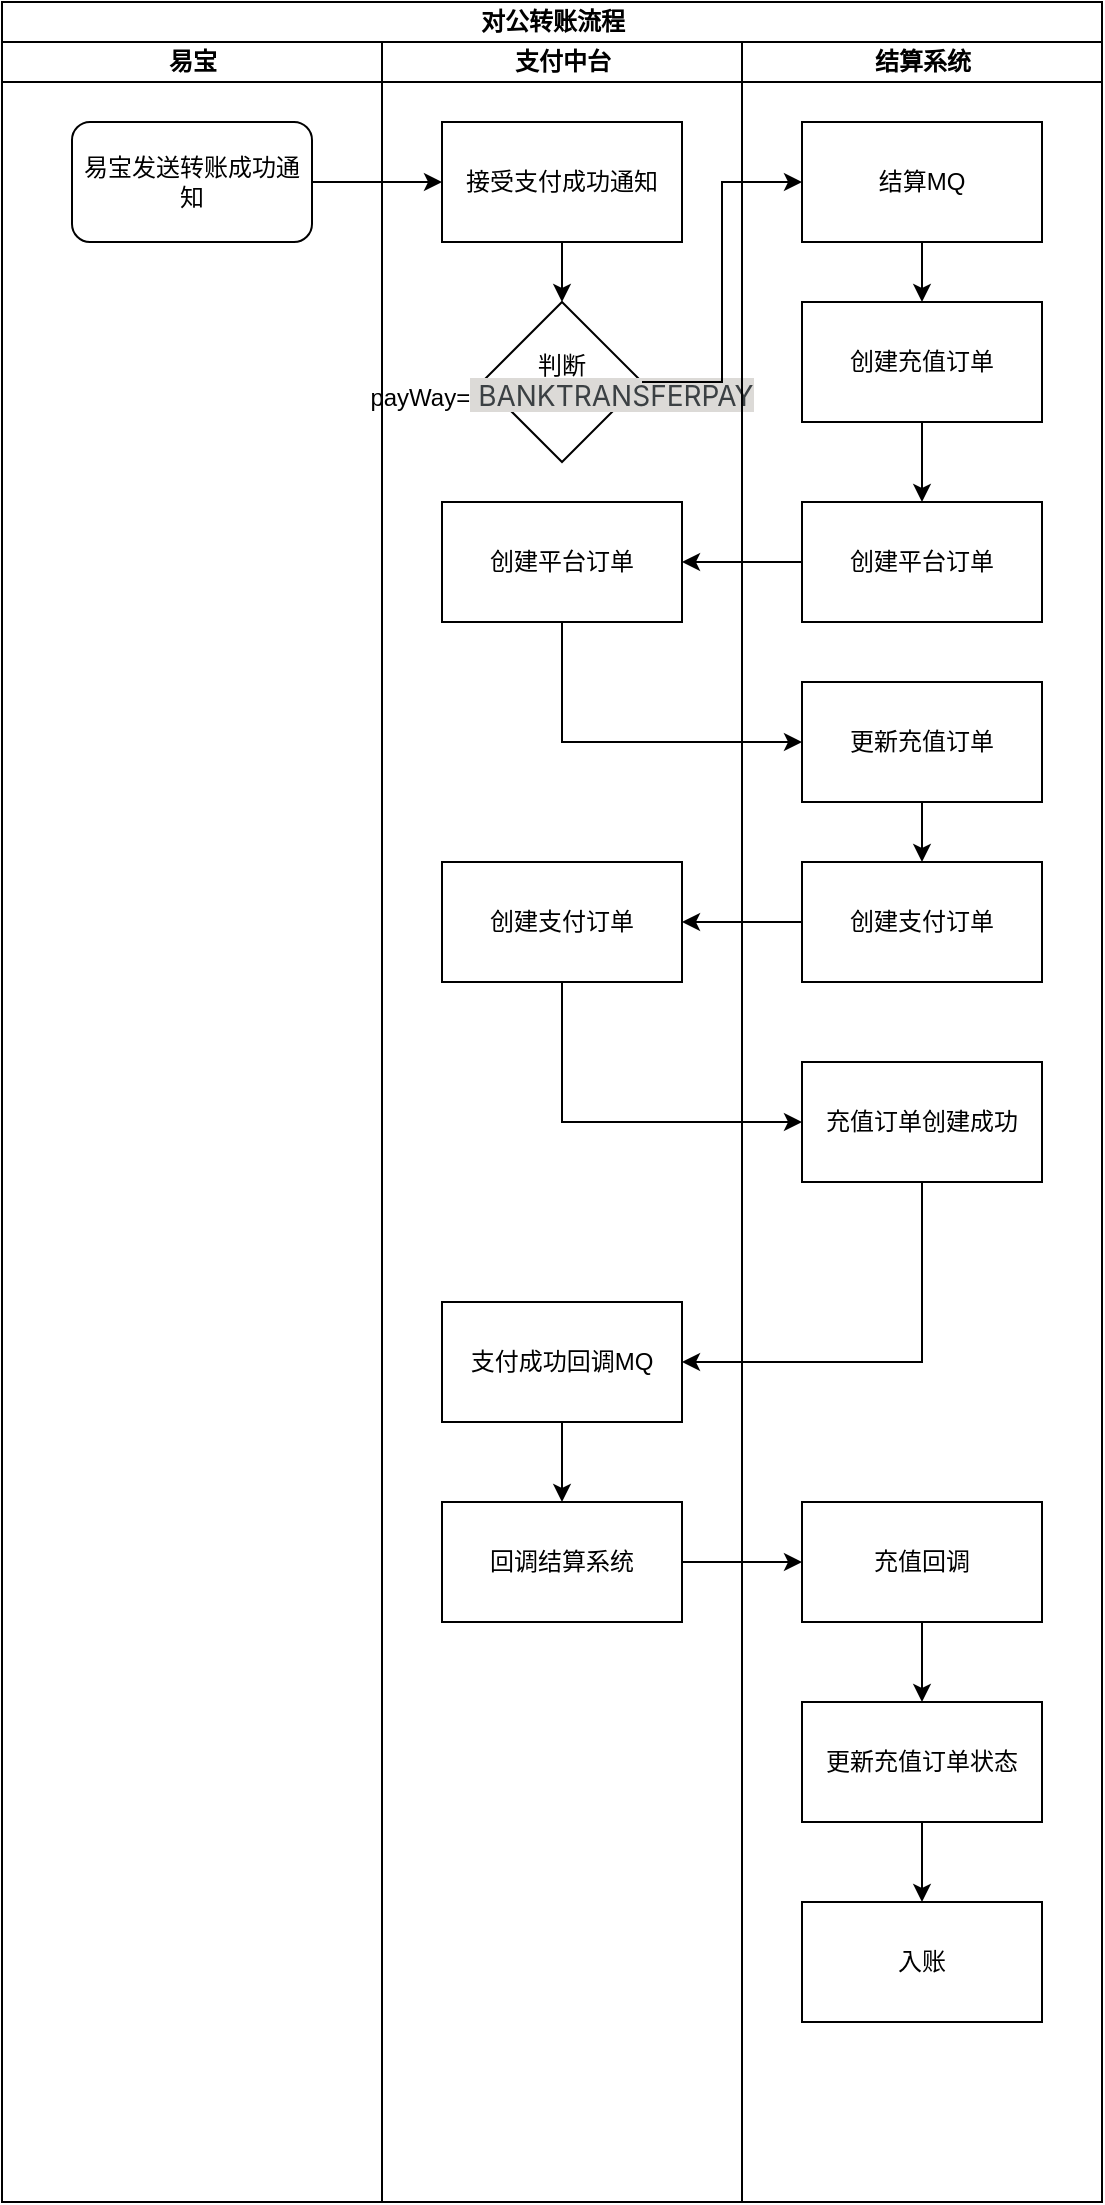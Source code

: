 <mxfile version="24.4.13" type="github">
  <diagram id="C5RBs43oDa-KdzZeNtuy" name="Page-1">
    <mxGraphModel dx="1146" dy="616" grid="1" gridSize="10" guides="1" tooltips="1" connect="1" arrows="1" fold="1" page="1" pageScale="1" pageWidth="827" pageHeight="1169" math="0" shadow="0">
      <root>
        <mxCell id="WIyWlLk6GJQsqaUBKTNV-0" />
        <mxCell id="WIyWlLk6GJQsqaUBKTNV-1" parent="WIyWlLk6GJQsqaUBKTNV-0" />
        <mxCell id="fWPX1Hsic2LrMpeWw4wY-0" value="对公转账流程" style="swimlane;childLayout=stackLayout;resizeParent=1;resizeParentMax=0;startSize=20;html=1;" parent="WIyWlLk6GJQsqaUBKTNV-1" vertex="1">
          <mxGeometry x="200" y="50" width="550" height="1100" as="geometry" />
        </mxCell>
        <mxCell id="fWPX1Hsic2LrMpeWw4wY-1" value="易宝" style="swimlane;startSize=20;html=1;" parent="fWPX1Hsic2LrMpeWw4wY-0" vertex="1">
          <mxGeometry y="20" width="190" height="1080" as="geometry" />
        </mxCell>
        <mxCell id="fWPX1Hsic2LrMpeWw4wY-5" value="易宝发送转账成功通知" style="rounded=1;whiteSpace=wrap;html=1;" parent="fWPX1Hsic2LrMpeWw4wY-1" vertex="1">
          <mxGeometry x="35" y="40" width="120" height="60" as="geometry" />
        </mxCell>
        <mxCell id="fWPX1Hsic2LrMpeWw4wY-2" value="支付中台" style="swimlane;startSize=20;html=1;" parent="fWPX1Hsic2LrMpeWw4wY-0" vertex="1">
          <mxGeometry x="190" y="20" width="180" height="1080" as="geometry" />
        </mxCell>
        <mxCell id="fWPX1Hsic2LrMpeWw4wY-9" style="edgeStyle=orthogonalEdgeStyle;rounded=0;orthogonalLoop=1;jettySize=auto;html=1;exitX=0.5;exitY=1;exitDx=0;exitDy=0;entryX=0.5;entryY=0;entryDx=0;entryDy=0;" parent="fWPX1Hsic2LrMpeWw4wY-2" source="fWPX1Hsic2LrMpeWw4wY-6" target="fWPX1Hsic2LrMpeWw4wY-8" edge="1">
          <mxGeometry relative="1" as="geometry" />
        </mxCell>
        <mxCell id="fWPX1Hsic2LrMpeWw4wY-6" value="接受支付成功通知" style="rounded=0;whiteSpace=wrap;html=1;" parent="fWPX1Hsic2LrMpeWw4wY-2" vertex="1">
          <mxGeometry x="30" y="40" width="120" height="60" as="geometry" />
        </mxCell>
        <mxCell id="fWPX1Hsic2LrMpeWw4wY-8" value="判断payWay=&lt;span data-darkreader-inline-bgcolor=&quot;&quot; data-darkreader-inline-color=&quot;&quot; style=&quot;color: rgb(59, 64, 67); font-family: -apple-system, &amp;quot;system-ui&amp;quot;, &amp;quot;Segoe UI&amp;quot;, Roboto, Oxygen, Ubuntu, &amp;quot;Fira Sans&amp;quot;, &amp;quot;Droid Sans&amp;quot;, &amp;quot;Helvetica Neue&amp;quot;, sans-serif; font-size: 14px; text-align: left; background-color: rgb(220, 218, 215); --darkreader-inline-color: #454a4d; --darkreader-inline-bgcolor: #c2beb9;&quot;&gt;&amp;nbsp;BANKTRANSFERPAY&lt;/span&gt;" style="rhombus;whiteSpace=wrap;html=1;" parent="fWPX1Hsic2LrMpeWw4wY-2" vertex="1">
          <mxGeometry x="50" y="130" width="80" height="80" as="geometry" />
        </mxCell>
        <mxCell id="DWeeP0KhTFe1CYgLxBLb-2" value="创建平台订单" style="rounded=0;whiteSpace=wrap;html=1;" vertex="1" parent="fWPX1Hsic2LrMpeWw4wY-2">
          <mxGeometry x="30" y="230" width="120" height="60" as="geometry" />
        </mxCell>
        <mxCell id="DWeeP0KhTFe1CYgLxBLb-15" style="edgeStyle=orthogonalEdgeStyle;rounded=0;orthogonalLoop=1;jettySize=auto;html=1;exitX=0.5;exitY=1;exitDx=0;exitDy=0;" edge="1" parent="fWPX1Hsic2LrMpeWw4wY-2" source="DWeeP0KhTFe1CYgLxBLb-10" target="DWeeP0KhTFe1CYgLxBLb-13">
          <mxGeometry relative="1" as="geometry" />
        </mxCell>
        <mxCell id="DWeeP0KhTFe1CYgLxBLb-10" value="支付成功回调MQ" style="rounded=0;whiteSpace=wrap;html=1;" vertex="1" parent="fWPX1Hsic2LrMpeWw4wY-2">
          <mxGeometry x="30" y="630" width="120" height="60" as="geometry" />
        </mxCell>
        <mxCell id="DWeeP0KhTFe1CYgLxBLb-13" value="回调结算系统" style="rounded=0;whiteSpace=wrap;html=1;" vertex="1" parent="fWPX1Hsic2LrMpeWw4wY-2">
          <mxGeometry x="30" y="730" width="120" height="60" as="geometry" />
        </mxCell>
        <mxCell id="DWeeP0KhTFe1CYgLxBLb-30" value="创建支付订单" style="rounded=0;whiteSpace=wrap;html=1;" vertex="1" parent="fWPX1Hsic2LrMpeWw4wY-2">
          <mxGeometry x="30" y="410" width="120" height="60" as="geometry" />
        </mxCell>
        <mxCell id="fWPX1Hsic2LrMpeWw4wY-3" value="结算系统" style="swimlane;startSize=20;html=1;" parent="fWPX1Hsic2LrMpeWw4wY-0" vertex="1">
          <mxGeometry x="370" y="20" width="180" height="1080" as="geometry" />
        </mxCell>
        <mxCell id="fWPX1Hsic2LrMpeWw4wY-13" value="创建平台订单" style="rounded=0;whiteSpace=wrap;html=1;" parent="fWPX1Hsic2LrMpeWw4wY-3" vertex="1">
          <mxGeometry x="30" y="230" width="120" height="60" as="geometry" />
        </mxCell>
        <mxCell id="DWeeP0KhTFe1CYgLxBLb-0" style="edgeStyle=orthogonalEdgeStyle;rounded=0;orthogonalLoop=1;jettySize=auto;html=1;exitX=0.5;exitY=1;exitDx=0;exitDy=0;entryX=0.5;entryY=0;entryDx=0;entryDy=0;" edge="1" parent="fWPX1Hsic2LrMpeWw4wY-3" source="fWPX1Hsic2LrMpeWw4wY-32" target="fWPX1Hsic2LrMpeWw4wY-13">
          <mxGeometry relative="1" as="geometry" />
        </mxCell>
        <mxCell id="fWPX1Hsic2LrMpeWw4wY-32" value="创建充值订单" style="rounded=0;whiteSpace=wrap;html=1;" parent="fWPX1Hsic2LrMpeWw4wY-3" vertex="1">
          <mxGeometry x="30" y="130" width="120" height="60" as="geometry" />
        </mxCell>
        <mxCell id="DWeeP0KhTFe1CYgLxBLb-33" style="edgeStyle=orthogonalEdgeStyle;rounded=0;orthogonalLoop=1;jettySize=auto;html=1;exitX=0.5;exitY=1;exitDx=0;exitDy=0;" edge="1" parent="fWPX1Hsic2LrMpeWw4wY-3" source="DWeeP0KhTFe1CYgLxBLb-4" target="DWeeP0KhTFe1CYgLxBLb-7">
          <mxGeometry relative="1" as="geometry" />
        </mxCell>
        <mxCell id="DWeeP0KhTFe1CYgLxBLb-4" value="更新充值订单" style="rounded=0;whiteSpace=wrap;html=1;" vertex="1" parent="fWPX1Hsic2LrMpeWw4wY-3">
          <mxGeometry x="30" y="320" width="120" height="60" as="geometry" />
        </mxCell>
        <mxCell id="DWeeP0KhTFe1CYgLxBLb-40" style="edgeStyle=orthogonalEdgeStyle;rounded=0;orthogonalLoop=1;jettySize=auto;html=1;exitX=0.5;exitY=1;exitDx=0;exitDy=0;" edge="1" parent="fWPX1Hsic2LrMpeWw4wY-3" source="DWeeP0KhTFe1CYgLxBLb-16" target="DWeeP0KhTFe1CYgLxBLb-38">
          <mxGeometry relative="1" as="geometry" />
        </mxCell>
        <mxCell id="DWeeP0KhTFe1CYgLxBLb-16" value="充值回调" style="rounded=0;whiteSpace=wrap;html=1;" vertex="1" parent="fWPX1Hsic2LrMpeWw4wY-3">
          <mxGeometry x="30" y="730" width="120" height="60" as="geometry" />
        </mxCell>
        <mxCell id="DWeeP0KhTFe1CYgLxBLb-20" style="edgeStyle=orthogonalEdgeStyle;rounded=0;orthogonalLoop=1;jettySize=auto;html=1;exitX=0.5;exitY=1;exitDx=0;exitDy=0;entryX=0.5;entryY=0;entryDx=0;entryDy=0;" edge="1" parent="fWPX1Hsic2LrMpeWw4wY-3" source="DWeeP0KhTFe1CYgLxBLb-18" target="fWPX1Hsic2LrMpeWw4wY-32">
          <mxGeometry relative="1" as="geometry" />
        </mxCell>
        <mxCell id="DWeeP0KhTFe1CYgLxBLb-18" value="结算MQ" style="rounded=0;whiteSpace=wrap;html=1;" vertex="1" parent="fWPX1Hsic2LrMpeWw4wY-3">
          <mxGeometry x="30" y="40" width="120" height="60" as="geometry" />
        </mxCell>
        <mxCell id="DWeeP0KhTFe1CYgLxBLb-7" value="创建支付订单" style="rounded=0;whiteSpace=wrap;html=1;" vertex="1" parent="fWPX1Hsic2LrMpeWw4wY-3">
          <mxGeometry x="30" y="410" width="120" height="60" as="geometry" />
        </mxCell>
        <mxCell id="DWeeP0KhTFe1CYgLxBLb-35" value="充值订单创建成功" style="rounded=0;whiteSpace=wrap;html=1;" vertex="1" parent="fWPX1Hsic2LrMpeWw4wY-3">
          <mxGeometry x="30" y="510" width="120" height="60" as="geometry" />
        </mxCell>
        <mxCell id="DWeeP0KhTFe1CYgLxBLb-42" style="edgeStyle=orthogonalEdgeStyle;rounded=0;orthogonalLoop=1;jettySize=auto;html=1;exitX=0.5;exitY=1;exitDx=0;exitDy=0;" edge="1" parent="fWPX1Hsic2LrMpeWw4wY-3" source="DWeeP0KhTFe1CYgLxBLb-38" target="DWeeP0KhTFe1CYgLxBLb-41">
          <mxGeometry relative="1" as="geometry" />
        </mxCell>
        <mxCell id="DWeeP0KhTFe1CYgLxBLb-38" value="更新充值订单状态" style="rounded=0;whiteSpace=wrap;html=1;" vertex="1" parent="fWPX1Hsic2LrMpeWw4wY-3">
          <mxGeometry x="30" y="830" width="120" height="60" as="geometry" />
        </mxCell>
        <mxCell id="DWeeP0KhTFe1CYgLxBLb-41" value="入账" style="rounded=0;whiteSpace=wrap;html=1;" vertex="1" parent="fWPX1Hsic2LrMpeWw4wY-3">
          <mxGeometry x="30" y="930" width="120" height="60" as="geometry" />
        </mxCell>
        <mxCell id="fWPX1Hsic2LrMpeWw4wY-7" style="edgeStyle=orthogonalEdgeStyle;rounded=0;orthogonalLoop=1;jettySize=auto;html=1;exitX=1;exitY=0.5;exitDx=0;exitDy=0;entryX=0;entryY=0.5;entryDx=0;entryDy=0;" parent="fWPX1Hsic2LrMpeWw4wY-0" source="fWPX1Hsic2LrMpeWw4wY-5" target="fWPX1Hsic2LrMpeWw4wY-6" edge="1">
          <mxGeometry relative="1" as="geometry" />
        </mxCell>
        <mxCell id="DWeeP0KhTFe1CYgLxBLb-3" style="edgeStyle=orthogonalEdgeStyle;rounded=0;orthogonalLoop=1;jettySize=auto;html=1;exitX=0;exitY=0.5;exitDx=0;exitDy=0;entryX=1;entryY=0.5;entryDx=0;entryDy=0;" edge="1" parent="fWPX1Hsic2LrMpeWw4wY-0" source="fWPX1Hsic2LrMpeWw4wY-13" target="DWeeP0KhTFe1CYgLxBLb-2">
          <mxGeometry relative="1" as="geometry" />
        </mxCell>
        <mxCell id="DWeeP0KhTFe1CYgLxBLb-5" style="edgeStyle=orthogonalEdgeStyle;rounded=0;orthogonalLoop=1;jettySize=auto;html=1;exitX=0.5;exitY=1;exitDx=0;exitDy=0;entryX=0;entryY=0.5;entryDx=0;entryDy=0;" edge="1" parent="fWPX1Hsic2LrMpeWw4wY-0" source="DWeeP0KhTFe1CYgLxBLb-2" target="DWeeP0KhTFe1CYgLxBLb-4">
          <mxGeometry relative="1" as="geometry" />
        </mxCell>
        <mxCell id="DWeeP0KhTFe1CYgLxBLb-17" style="edgeStyle=orthogonalEdgeStyle;rounded=0;orthogonalLoop=1;jettySize=auto;html=1;exitX=1;exitY=0.5;exitDx=0;exitDy=0;entryX=0;entryY=0.5;entryDx=0;entryDy=0;" edge="1" parent="fWPX1Hsic2LrMpeWw4wY-0" source="DWeeP0KhTFe1CYgLxBLb-13" target="DWeeP0KhTFe1CYgLxBLb-16">
          <mxGeometry relative="1" as="geometry" />
        </mxCell>
        <mxCell id="DWeeP0KhTFe1CYgLxBLb-19" style="edgeStyle=orthogonalEdgeStyle;rounded=0;orthogonalLoop=1;jettySize=auto;html=1;exitX=1;exitY=0.5;exitDx=0;exitDy=0;entryX=0;entryY=0.5;entryDx=0;entryDy=0;" edge="1" parent="fWPX1Hsic2LrMpeWw4wY-0" source="fWPX1Hsic2LrMpeWw4wY-8" target="DWeeP0KhTFe1CYgLxBLb-18">
          <mxGeometry relative="1" as="geometry" />
        </mxCell>
        <mxCell id="DWeeP0KhTFe1CYgLxBLb-31" style="edgeStyle=orthogonalEdgeStyle;rounded=0;orthogonalLoop=1;jettySize=auto;html=1;exitX=0;exitY=0.5;exitDx=0;exitDy=0;entryX=1;entryY=0.5;entryDx=0;entryDy=0;" edge="1" parent="fWPX1Hsic2LrMpeWw4wY-0" source="DWeeP0KhTFe1CYgLxBLb-7" target="DWeeP0KhTFe1CYgLxBLb-30">
          <mxGeometry relative="1" as="geometry" />
        </mxCell>
        <mxCell id="DWeeP0KhTFe1CYgLxBLb-36" style="edgeStyle=orthogonalEdgeStyle;rounded=0;orthogonalLoop=1;jettySize=auto;html=1;exitX=0.5;exitY=1;exitDx=0;exitDy=0;entryX=0;entryY=0.5;entryDx=0;entryDy=0;" edge="1" parent="fWPX1Hsic2LrMpeWw4wY-0" source="DWeeP0KhTFe1CYgLxBLb-30" target="DWeeP0KhTFe1CYgLxBLb-35">
          <mxGeometry relative="1" as="geometry" />
        </mxCell>
        <mxCell id="DWeeP0KhTFe1CYgLxBLb-37" style="edgeStyle=orthogonalEdgeStyle;rounded=0;orthogonalLoop=1;jettySize=auto;html=1;exitX=0.5;exitY=1;exitDx=0;exitDy=0;entryX=1;entryY=0.5;entryDx=0;entryDy=0;" edge="1" parent="fWPX1Hsic2LrMpeWw4wY-0" source="DWeeP0KhTFe1CYgLxBLb-35" target="DWeeP0KhTFe1CYgLxBLb-10">
          <mxGeometry relative="1" as="geometry" />
        </mxCell>
      </root>
    </mxGraphModel>
  </diagram>
</mxfile>
